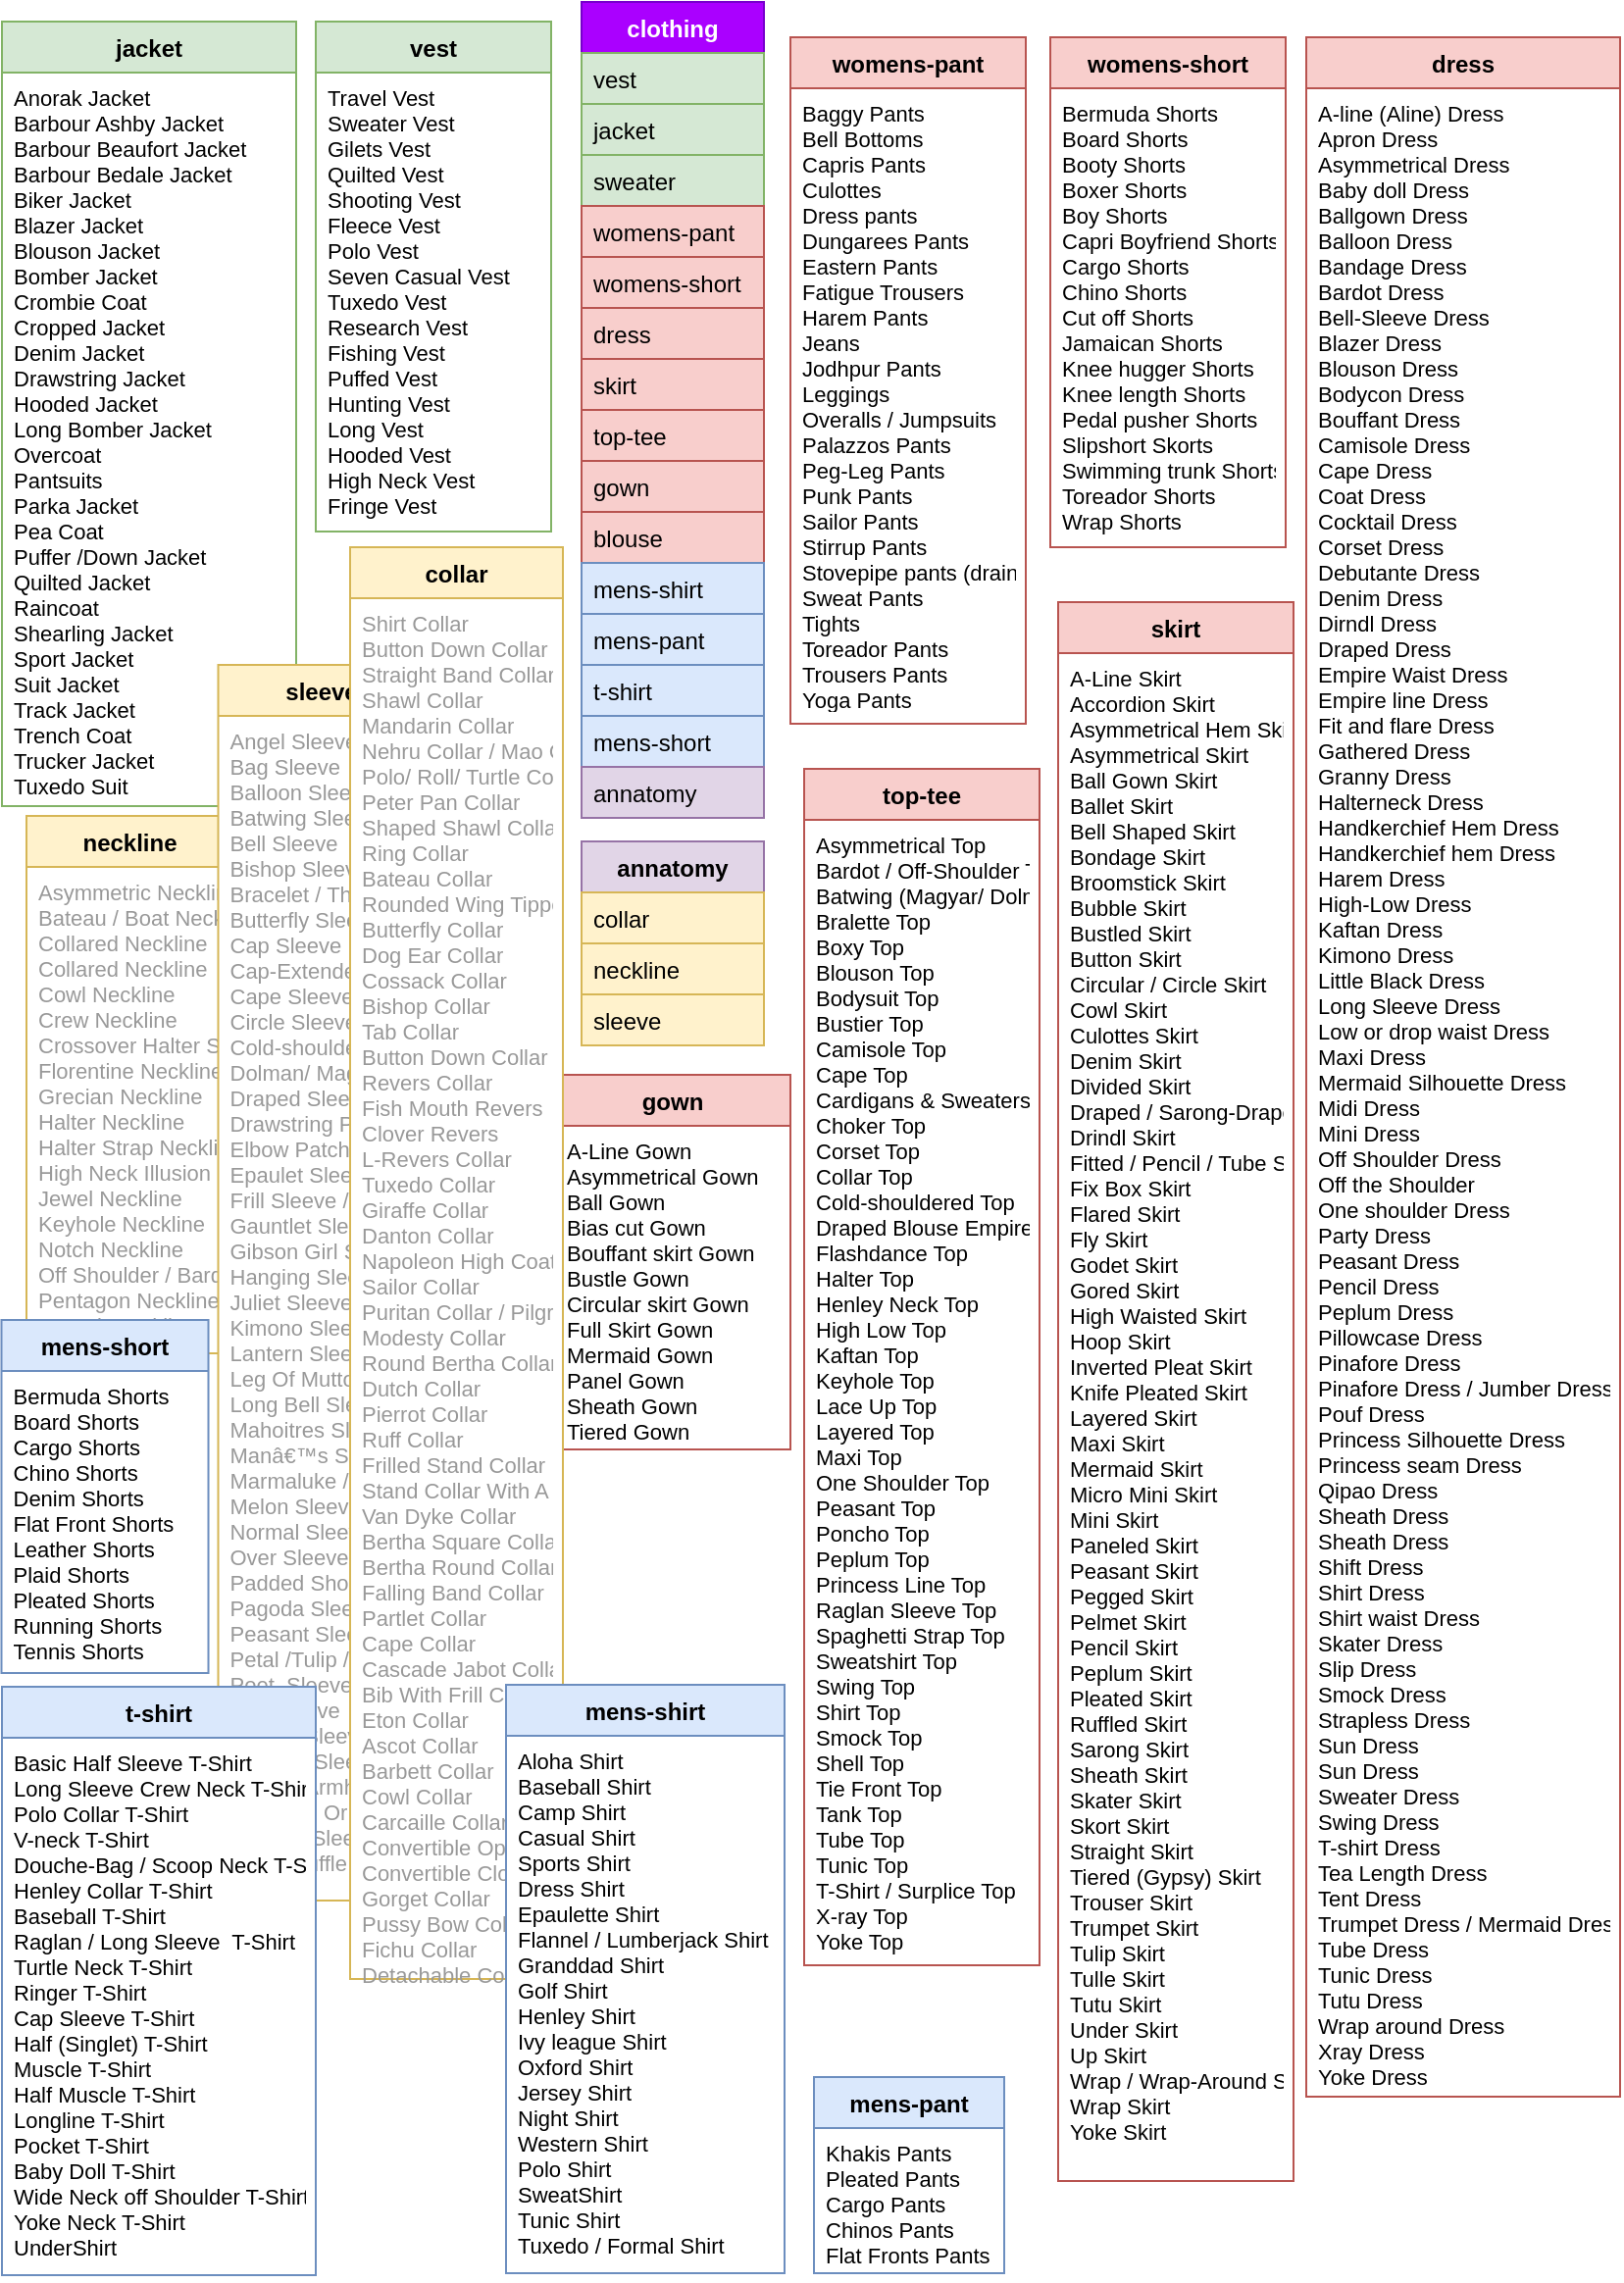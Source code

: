 <mxfile version="13.0.3" type="device"><diagram id="LFHs0TMcaCjF2szIKzrM" name="Page-1"><mxGraphModel dx="1086" dy="1975" grid="1" gridSize="10" guides="1" tooltips="1" connect="1" arrows="1" fold="1" page="1" pageScale="1" pageWidth="827" pageHeight="1169" math="0" shadow="0"><root><mxCell id="0"/><mxCell id="1" parent="0"/><mxCell id="E39O4zLSXras-P-nIpfG-22" value="neckline" style="swimlane;fontStyle=1;align=center;verticalAlign=top;childLayout=stackLayout;horizontal=1;startSize=26;horizontalStack=0;resizeParent=1;resizeLast=0;collapsible=1;marginBottom=0;rounded=0;shadow=0;strokeWidth=1;swimlaneFillColor=#ffffff;fillColor=#fff2cc;strokeColor=#d6b656;" parent="1" vertex="1"><mxGeometry x="12.5" y="-753" width="105.5" height="274" as="geometry"><mxRectangle x="240" y="268" width="160" height="26" as="alternateBounds"/></mxGeometry></mxCell><mxCell id="E39O4zLSXras-P-nIpfG-23" value="Asymmetric Neckline&#10;Bateau / Boat Neck Neckline&#10;Collared Neckline&#10;Collared Neckline&#10;Cowl Neckline&#10;Crew Neckline&#10;Crossover Halter Style Neckline&#10;Florentine Neckline&#10;Grecian Neckline&#10;Halter Neckline&#10;Halter Strap Neckline&#10;High Neck Illusion Neckline&#10;Jewel Neckline&#10;Keyhole Neckline&#10;Notch Neckline&#10;Off Shoulder / Bardot Neckline&#10;Pentagon Neckline&#10;Portrait Neckline&#10;Queen Anne Neckline&#10;Sabrina Neckline&#10;Scoop Neckline&#10;Semi Sweetheart Neckline&#10;Spaghetti Strap Neckline&#10;Square Neckline&#10;Straight Neckline&#10;Strapless Neckline&#10;Sweetheart Neckline&#10;V Neck Wedding Band Neckline" style="text;align=left;verticalAlign=top;spacingLeft=4;spacingRight=4;overflow=hidden;rotatable=0;points=[[0,0.5],[1,0.5]];portConstraint=eastwest;fontSize=11;fontColor=#999999;" parent="E39O4zLSXras-P-nIpfG-22" vertex="1"><mxGeometry y="26" width="105.5" height="234" as="geometry"/></mxCell><mxCell id="IafdLqkfLCLfOA5mvyWK-1" value="jacket" style="swimlane;fontStyle=1;align=center;verticalAlign=top;childLayout=stackLayout;horizontal=1;startSize=26;horizontalStack=0;resizeParent=1;resizeLast=0;collapsible=1;marginBottom=0;rounded=0;shadow=0;strokeWidth=1;swimlaneFillColor=none;fillColor=#d5e8d4;strokeColor=#82b366;" parent="1" vertex="1"><mxGeometry y="-1158" width="150" height="400" as="geometry"><mxRectangle x="240" y="268" width="160" height="26" as="alternateBounds"/></mxGeometry></mxCell><mxCell id="IafdLqkfLCLfOA5mvyWK-2" value="Anorak Jacket&#10;Barbour Ashby Jacket&#10;Barbour Beaufort Jacket&#10;Barbour Bedale Jacket&#10;Biker Jacket&#10;Blazer Jacket&#10;Blouson Jacket&#10;Bomber Jacket&#10;Crombie Coat&#10;Cropped Jacket&#10;Denim Jacket&#10;Drawstring Jacket&#10;Hooded Jacket&#10;Long Bomber Jacket&#10;Overcoat&#10;Pantsuits&#10;Parka Jacket&#10;Pea Coat&#10;Puffer /Down Jacket&#10;Quilted Jacket&#10;Raincoat&#10;Shearling Jacket&#10;Sport Jacket&#10;Suit Jacket&#10;Track Jacket&#10;Trench Coat&#10;Trucker Jacket&#10;Tuxedo Suit" style="text;align=left;verticalAlign=top;spacingLeft=4;spacingRight=4;overflow=hidden;rotatable=0;points=[[0,0.5],[1,0.5]];portConstraint=eastwest;fontSize=11;" parent="IafdLqkfLCLfOA5mvyWK-1" vertex="1"><mxGeometry y="26" width="150" height="374" as="geometry"/></mxCell><mxCell id="E39O4zLSXras-P-nIpfG-12" value="sleeve" style="swimlane;fontStyle=1;align=center;verticalAlign=top;childLayout=stackLayout;horizontal=1;startSize=26;horizontalStack=0;resizeParent=1;resizeLast=0;collapsible=1;marginBottom=0;rounded=0;shadow=0;strokeWidth=1;swimlaneFillColor=#ffffff;fillColor=#fff2cc;strokeColor=#d6b656;" parent="1" vertex="1"><mxGeometry x="110.25" y="-830" width="105.5" height="630" as="geometry"><mxRectangle x="240" y="268" width="160" height="26" as="alternateBounds"/></mxGeometry></mxCell><mxCell id="E39O4zLSXras-P-nIpfG-13" value="Angel Sleeve / Dalmation Sleeve&#10;Bag Sleeve&#10;Balloon Sleeve&#10;Batwing Sleeve&#10;Bell Sleeve&#10;Bishop Sleeve&#10;Bracelet / Three-Fourth  Sleeve&#10;Butterfly Sleeve&#10;Cap Sleeve&#10;Cap-Extended Sleeve&#10;Cape Sleeve&#10;Circle Sleeve / Flutter Sleeve&#10;Cold-shouldered Sleeve&#10;Dolman/ Magyar Sleeve&#10;Draped Sleeve&#10;Drawstring Puff Sleeve&#10;Elbow Patched Sleeve&#10;Epaulet Sleeve&#10;Frill Sleeve / Flute Sleeve&#10;Gauntlet Sleeve (Pointed)&#10;Gibson Girl Sleeve&#10;Hanging Sleeve&#10;Juliet Sleeve&#10;Kimono Sleeve&#10;Lantern Sleeve&#10;Leg Of Mutton Sleeve&#10;Long Bell Sleeve&#10;Mahoitres Sleeve&#10;Manâ€™s Shirt Sleeve With Cuff&#10;Marmaluke / Virago Sleeve&#10;Melon Sleeve&#10;Normal Sleeve&#10;Over Sleeve&#10;Padded Shouldered Sleeve&#10;Pagoda Sleeve&#10;Peasant Sleeve&#10;Petal /Tulip / Lapped Sleeve&#10;Poet  Sleeve&#10;Puff Sleeve&#10;Raglan Sleeve&#10;Slashed Sleeve&#10;Square Armhole Sleeve&#10;Strapped Or Banded Sleeve&#10;Tailored Sleeve&#10;Wing  Ruffle Sleeve" style="text;align=left;verticalAlign=top;spacingLeft=4;spacingRight=4;overflow=hidden;rotatable=0;points=[[0,0.5],[1,0.5]];portConstraint=eastwest;fontSize=11;fontColor=#999999;" parent="E39O4zLSXras-P-nIpfG-12" vertex="1"><mxGeometry y="26" width="105.5" height="604" as="geometry"/></mxCell><mxCell id="E39O4zLSXras-P-nIpfG-2" value="womens-short" style="swimlane;fontStyle=1;align=center;verticalAlign=top;childLayout=stackLayout;horizontal=1;startSize=26;horizontalStack=0;resizeParent=1;resizeLast=0;collapsible=1;marginBottom=0;rounded=0;shadow=0;strokeWidth=1;swimlaneFillColor=#ffffff;fillColor=#f8cecc;strokeColor=#b85450;" parent="1" vertex="1"><mxGeometry x="534.5" y="-1150" width="120" height="260" as="geometry"><mxRectangle x="240" y="268" width="160" height="26" as="alternateBounds"/></mxGeometry></mxCell><mxCell id="E39O4zLSXras-P-nIpfG-3" value="Bermuda Shorts&#10;Board Shorts&#10;Booty Shorts&#10;Boxer Shorts&#10;Boy Shorts&#10;Capri Boyfriend Shorts&#10;Cargo Shorts&#10;Chino Shorts&#10;Cut off Shorts&#10;Jamaican Shorts&#10;Knee hugger Shorts&#10;Knee length Shorts&#10;Pedal pusher Shorts&#10;Slipshort Skorts&#10;Swimming trunk Shorts&#10;Toreador Shorts&#10;Wrap Shorts" style="text;align=left;verticalAlign=top;spacingLeft=4;spacingRight=4;overflow=hidden;rotatable=0;points=[[0,0.5],[1,0.5]];portConstraint=eastwest;fontSize=11;" parent="E39O4zLSXras-P-nIpfG-2" vertex="1"><mxGeometry y="26" width="120" height="224" as="geometry"/></mxCell><mxCell id="IafdLqkfLCLfOA5mvyWK-19" value="gown" style="swimlane;fontStyle=1;align=center;verticalAlign=top;childLayout=stackLayout;horizontal=1;startSize=26;horizontalStack=0;resizeParent=1;resizeLast=0;collapsible=1;marginBottom=0;rounded=0;shadow=0;strokeWidth=1;swimlaneFillColor=#ffffff;fillColor=#f8cecc;strokeColor=#b85450;" parent="1" vertex="1"><mxGeometry x="282" y="-621" width="120" height="191" as="geometry"><mxRectangle x="240" y="268" width="160" height="26" as="alternateBounds"/></mxGeometry></mxCell><mxCell id="IafdLqkfLCLfOA5mvyWK-20" value="A-Line Gown&#10;Asymmetrical Gown&#10;Ball Gown&#10;Bias cut Gown&#10;Bouffant skirt Gown&#10;Bustle Gown&#10;Circular skirt Gown&#10;Full Skirt Gown&#10;Mermaid Gown&#10;Panel Gown&#10;Sheath Gown&#10;Tiered Gown" style="text;align=left;verticalAlign=top;spacingLeft=4;spacingRight=4;overflow=hidden;rotatable=0;points=[[0,0.5],[1,0.5]];portConstraint=eastwest;fontSize=11;" parent="IafdLqkfLCLfOA5mvyWK-19" vertex="1"><mxGeometry y="26" width="120" height="164" as="geometry"/></mxCell><mxCell id="IafdLqkfLCLfOA5mvyWK-3" value="vest" style="swimlane;fontStyle=1;align=center;verticalAlign=top;childLayout=stackLayout;horizontal=1;startSize=26;horizontalStack=0;resizeParent=1;resizeLast=0;collapsible=1;marginBottom=0;rounded=0;shadow=0;strokeWidth=1;swimlaneFillColor=#ffffff;fillColor=#d5e8d4;strokeColor=#82b366;" parent="1" vertex="1"><mxGeometry x="160" y="-1158" width="120" height="260" as="geometry"><mxRectangle x="240" y="268" width="160" height="26" as="alternateBounds"/></mxGeometry></mxCell><mxCell id="IafdLqkfLCLfOA5mvyWK-4" value="Travel Vest&#10;Sweater Vest&#10;Gilets Vest&#10;Quilted Vest&#10;Shooting Vest&#10;Fleece Vest&#10;Polo Vest&#10;Seven Casual Vest&#10;Tuxedo Vest&#10;Research Vest&#10;Fishing Vest&#10;Puffed Vest&#10;Hunting Vest&#10;Long Vest&#10;Hooded Vest&#10;High Neck Vest&#10;Fringe Vest" style="text;align=left;verticalAlign=top;spacingLeft=4;spacingRight=4;overflow=hidden;rotatable=0;points=[[0,0.5],[1,0.5]];portConstraint=eastwest;fontSize=11;" parent="IafdLqkfLCLfOA5mvyWK-3" vertex="1"><mxGeometry y="26" width="120" height="234" as="geometry"/></mxCell><mxCell id="IafdLqkfLCLfOA5mvyWK-10" value="dress" style="swimlane;fontStyle=1;align=center;verticalAlign=top;childLayout=stackLayout;horizontal=1;startSize=26;horizontalStack=0;resizeParent=1;resizeLast=0;collapsible=1;marginBottom=0;rounded=0;shadow=0;strokeWidth=1;swimlaneFillColor=#ffffff;fillColor=#f8cecc;strokeColor=#b85450;" parent="1" vertex="1"><mxGeometry x="665" y="-1150" width="160" height="1050" as="geometry"><mxRectangle x="240" y="268" width="160" height="26" as="alternateBounds"/></mxGeometry></mxCell><mxCell id="IafdLqkfLCLfOA5mvyWK-11" value="A-line (Aline) Dress&#10;Apron Dress&#10;Asymmetrical Dress&#10;Baby doll Dress&#10;Ballgown Dress&#10;Balloon Dress&#10;Bandage Dress&#10;Bardot Dress&#10;Bell-Sleeve Dress&#10;Blazer Dress&#10;Blouson Dress&#10;Bodycon Dress&#10;Bouffant Dress&#10;Camisole Dress&#10;Cape Dress&#10;Coat Dress&#10;Cocktail Dress&#10;Corset Dress&#10;Debutante Dress&#10;Denim Dress&#10;Dirndl Dress&#10;Draped Dress&#10;Empire Waist Dress&#10;Empire line Dress&#10;Fit and flare Dress&#10;Gathered Dress&#10;Granny Dress&#10;Halterneck Dress&#10;Handkerchief Hem Dress&#10;Handkerchief hem Dress&#10;Harem Dress&#10;High-Low Dress&#10;Kaftan Dress&#10;Kimono Dress&#10;Little Black Dress&#10;Long Sleeve Dress&#10;Low or drop waist Dress&#10;Maxi Dress&#10;Mermaid Silhouette Dress&#10;Midi Dress&#10;Mini Dress&#10;Off Shoulder Dress&#10;Off the Shoulder&#10;One shoulder Dress&#10;Party Dress&#10;Peasant Dress&#10;Pencil Dress&#10;Peplum Dress&#10;Pillowcase Dress&#10;Pinafore Dress&#10;Pinafore Dress / Jumber Dress&#10;Pouf Dress&#10;Princess Silhouette Dress&#10;Princess seam Dress&#10;Qipao Dress&#10;Sheath Dress&#10;Sheath Dress&#10;Shift Dress&#10;Shirt Dress&#10;Shirt waist Dress&#10;Skater Dress&#10;Slip Dress&#10;Smock Dress&#10;Strapless Dress&#10;Sun Dress&#10;Sun Dress&#10;Sweater Dress&#10;Swing Dress&#10;T-shirt Dress&#10;Tea Length Dress&#10;Tent Dress&#10;Trumpet Dress / Mermaid Dress&#10;Tube Dress&#10;Tunic Dress&#10;Tutu Dress&#10;Wrap around Dress&#10;Xray Dress&#10;Yoke Dress" style="text;align=left;verticalAlign=top;spacingLeft=4;spacingRight=4;overflow=hidden;rotatable=0;points=[[0,0.5],[1,0.5]];portConstraint=eastwest;fontSize=11;" parent="IafdLqkfLCLfOA5mvyWK-10" vertex="1"><mxGeometry y="26" width="160" height="1024" as="geometry"/></mxCell><mxCell id="IafdLqkfLCLfOA5mvyWK-6" value="skirt" style="swimlane;fontStyle=1;align=center;verticalAlign=top;childLayout=stackLayout;horizontal=1;startSize=26;horizontalStack=0;resizeParent=1;resizeLast=0;collapsible=1;marginBottom=0;rounded=0;shadow=0;strokeWidth=1;swimlaneFillColor=#ffffff;fillColor=#f8cecc;strokeColor=#b85450;" parent="1" vertex="1"><mxGeometry x="538.5" y="-862" width="120" height="805" as="geometry"><mxRectangle x="240" y="268" width="160" height="26" as="alternateBounds"/></mxGeometry></mxCell><mxCell id="IafdLqkfLCLfOA5mvyWK-7" value="A-Line Skirt&#10;Accordion Skirt&#10;Asymmetrical Hem Skirt&#10;Asymmetrical Skirt&#10;Ball Gown Skirt&#10;Ballet Skirt&#10;Bell Shaped Skirt&#10;Bondage Skirt&#10;Broomstick Skirt&#10;Bubble Skirt&#10;Bustled Skirt&#10;Button Skirt&#10;Circular / Circle Skirt&#10;Cowl Skirt&#10;Culottes Skirt&#10;Denim Skirt&#10;Divided Skirt&#10;Draped / Sarong-Draped Skirt&#10;Drindl Skirt&#10;Fitted / Pencil / Tube Skirt&#10;Fix Box Skirt&#10;Flared Skirt&#10;Fly Skirt&#10;Godet Skirt&#10;Gored Skirt&#10;High Waisted Skirt&#10;Hoop Skirt&#10;Inverted Pleat Skirt&#10;Knife Pleated Skirt&#10;Layered Skirt&#10;Maxi Skirt&#10;Mermaid Skirt&#10;Micro Mini Skirt&#10;Mini Skirt&#10;Paneled Skirt&#10;Peasant Skirt&#10;Pegged Skirt&#10;Pelmet Skirt&#10;Pencil Skirt&#10;Peplum Skirt&#10;Pleated Skirt&#10;Ruffled Skirt&#10;Sarong Skirt&#10;Sheath Skirt&#10;Skater Skirt&#10;Skort Skirt&#10;Straight Skirt&#10;Tiered (Gypsy) Skirt&#10;Trouser Skirt&#10;Trumpet Skirt&#10;Tulip Skirt&#10;Tulle Skirt&#10;Tutu Skirt&#10;Under Skirt&#10;Up Skirt&#10;Wrap / Wrap-Around Skirt&#10;Wrap Skirt&#10;Yoke Skirt" style="text;align=left;verticalAlign=top;spacingLeft=4;spacingRight=4;overflow=hidden;rotatable=0;points=[[0,0.5],[1,0.5]];portConstraint=eastwest;fontSize=11;" parent="IafdLqkfLCLfOA5mvyWK-6" vertex="1"><mxGeometry y="26" width="120" height="764" as="geometry"/></mxCell><mxCell id="E39O4zLSXras-P-nIpfG-10" value="collar" style="swimlane;fontStyle=1;align=center;verticalAlign=top;childLayout=stackLayout;horizontal=1;startSize=26;horizontalStack=0;resizeParent=1;resizeLast=0;collapsible=1;marginBottom=0;rounded=0;shadow=0;strokeWidth=1;swimlaneFillColor=#ffffff;fillColor=#fff2cc;strokeColor=#d6b656;" parent="1" vertex="1"><mxGeometry x="177.5" y="-890" width="108.5" height="730" as="geometry"><mxRectangle x="240" y="268" width="160" height="26" as="alternateBounds"/></mxGeometry></mxCell><mxCell id="E39O4zLSXras-P-nIpfG-11" value="Shirt Collar&#10;Button Down Collar&#10;Straight Band Collar&#10;Shawl Collar&#10;Mandarin Collar&#10;Nehru Collar / Mao Collar / Cadet Collar&#10;Polo/ Roll/ Turtle Collar&#10;Peter Pan Collar&#10;Shaped Shawl Collar&#10;Ring Collar&#10;Bateau Collar&#10;Rounded Wing Tipped Collar&#10;Butterfly Collar&#10;Dog Ear Collar&#10;Cossack Collar&#10;Bishop Collar&#10;Tab Collar&#10;Button Down Collar&#10;Revers Collar&#10;Fish Mouth Revers&#10;Clover Revers&#10;L-Revers Collar&#10;Tuxedo Collar&#10;Giraffe Collar&#10;Danton Collar&#10;Napoleon High Coat Collar&#10;Sailor Collar&#10;Puritan Collar / Pilgrim Collar&#10;Modesty Collar&#10;Round Bertha Collar&#10;Dutch Collar&#10;Pierrot Collar&#10;Ruff Collar&#10;Frilled Stand Collar&#10;Stand Collar With A Knot&#10;Van Dyke Collar&#10;Bertha Square Collar&#10;Bertha Round Collar&#10;Falling Band Collar&#10;Partlet Collar&#10;Cape Collar&#10;Cascade Jabot Collar&#10;Bib With Frill Collar&#10;Eton Collar&#10;Ascot Collar&#10;Barbett Collar&#10;Cowl Collar&#10;Carcaille Collar&#10;Convertible Open Collar&#10;Convertible Closed Collar&#10;Gorget Collar&#10;Pussy Bow Collar&#10;Fichu Collar&#10;Detachable Collars&#10;Turtleneck Collar&#10;Rolled Collar&#10;Flat Collar&#10;Ornamented Collar&#10;Tie / Bow Collar&#10;Embroidered Collar&#10;Side Collar&#10;Embellished Collar&#10;Flower Petal Collar&#10;Double Collar&#10;Italian Collar&#10;Boat Collar&#10;Portrait Collar&#10;Johnny Collar&#10;Half Collar&#10;Flape Collar&#10;Lace Collar&#10;Chinese V-Neck Collar&#10;Graphic Collar&#10;Notch Collar&#10;Notch Shawl Collar&#10;Flip Collar" style="text;align=left;verticalAlign=top;spacingLeft=4;spacingRight=4;overflow=hidden;rotatable=0;points=[[0,0.5],[1,0.5]];portConstraint=eastwest;fontSize=11;fontColor=#999999;" parent="E39O4zLSXras-P-nIpfG-10" vertex="1"><mxGeometry y="26" width="108.5" height="704" as="geometry"/></mxCell><mxCell id="IafdLqkfLCLfOA5mvyWK-17" value="mens-shirt" style="swimlane;fontStyle=1;align=center;verticalAlign=top;childLayout=stackLayout;horizontal=1;startSize=26;horizontalStack=0;resizeParent=1;resizeLast=0;collapsible=1;marginBottom=0;rounded=0;shadow=0;strokeWidth=1;swimlaneFillColor=#ffffff;fillColor=#dae8fc;strokeColor=#6c8ebf;" parent="1" vertex="1"><mxGeometry x="257" y="-310" width="142" height="300" as="geometry"><mxRectangle x="240" y="268" width="160" height="26" as="alternateBounds"/></mxGeometry></mxCell><mxCell id="IafdLqkfLCLfOA5mvyWK-18" value="Aloha Shirt&#10;Baseball Shirt&#10;Camp Shirt&#10;Casual Shirt&#10;Sports Shirt&#10;Dress Shirt&#10;Epaulette Shirt&#10;Flannel / Lumberjack Shirt&#10;Granddad Shirt&#10;Golf Shirt&#10;Henley Shirt&#10;Ivy league Shirt&#10;Oxford Shirt&#10;Jersey Shirt&#10;Night Shirt&#10;Western Shirt&#10;Polo Shirt&#10;SweatShirt&#10;Tunic Shirt&#10;Tuxedo / Formal Shirt" style="text;align=left;verticalAlign=top;spacingLeft=4;spacingRight=4;overflow=hidden;rotatable=0;points=[[0,0.5],[1,0.5]];portConstraint=eastwest;fontSize=11;" parent="IafdLqkfLCLfOA5mvyWK-17" vertex="1"><mxGeometry y="26" width="142" height="274" as="geometry"/></mxCell><mxCell id="IafdLqkfLCLfOA5mvyWK-23" value="t-shirt" style="swimlane;fontStyle=1;align=center;verticalAlign=top;childLayout=stackLayout;horizontal=1;startSize=26;horizontalStack=0;resizeParent=1;resizeLast=0;collapsible=1;marginBottom=0;rounded=0;shadow=0;strokeWidth=1;swimlaneFillColor=#ffffff;fillColor=#dae8fc;strokeColor=#6c8ebf;" parent="1" vertex="1"><mxGeometry y="-309" width="160" height="300" as="geometry"><mxRectangle x="240" y="268" width="160" height="26" as="alternateBounds"/></mxGeometry></mxCell><mxCell id="IafdLqkfLCLfOA5mvyWK-24" value="Basic Half Sleeve T-Shirt&#10;Long Sleeve Crew Neck T-Shirt&#10;Polo Collar T-Shirt&#10;V-neck T-Shirt&#10;Douche-Bag / Scoop Neck T-Shirt&#10;Henley Collar T-Shirt&#10;Baseball T-Shirt&#10;Raglan / Long Sleeve  T-Shirt&#10;Turtle Neck T-Shirt&#10;Ringer T-Shirt&#10;Cap Sleeve T-Shirt&#10;Half (Singlet) T-Shirt&#10;Muscle T-Shirt&#10;Half Muscle T-Shirt&#10;Longline T-Shirt&#10;Pocket T-Shirt&#10;Baby Doll T-Shirt&#10;Wide Neck off Shoulder T-Shirt&#10;Yoke Neck T-Shirt&#10;UnderShirt" style="text;align=left;verticalAlign=top;spacingLeft=4;spacingRight=4;overflow=hidden;rotatable=0;points=[[0,0.5],[1,0.5]];portConstraint=eastwest;fontSize=11;" parent="IafdLqkfLCLfOA5mvyWK-23" vertex="1"><mxGeometry y="26" width="160" height="274" as="geometry"/></mxCell><mxCell id="E39O4zLSXras-P-nIpfG-4" value="mens-short" style="swimlane;fontStyle=1;align=center;verticalAlign=top;childLayout=stackLayout;horizontal=1;startSize=26;horizontalStack=0;resizeParent=1;resizeLast=0;collapsible=1;marginBottom=0;rounded=0;shadow=0;strokeWidth=1;swimlaneFillColor=#ffffff;fillColor=#dae8fc;strokeColor=#6c8ebf;" parent="1" vertex="1"><mxGeometry x="-0.25" y="-496" width="105.5" height="180" as="geometry"><mxRectangle x="240" y="268" width="160" height="26" as="alternateBounds"/></mxGeometry></mxCell><mxCell id="E39O4zLSXras-P-nIpfG-5" value="Bermuda Shorts&#10;Board Shorts&#10;Cargo Shorts&#10;Chino Shorts&#10;Denim Shorts&#10;Flat Front Shorts&#10;Leather Shorts&#10;Plaid Shorts&#10;Pleated Shorts&#10;Running Shorts&#10;Tennis Shorts" style="text;align=left;verticalAlign=top;spacingLeft=4;spacingRight=4;overflow=hidden;rotatable=0;points=[[0,0.5],[1,0.5]];portConstraint=eastwest;fontSize=11;" parent="E39O4zLSXras-P-nIpfG-4" vertex="1"><mxGeometry y="26" width="105.5" height="154" as="geometry"/></mxCell><mxCell id="SQ16NGfDLh1wtVHYjpdO-19" value="clothing" style="swimlane;fontStyle=1;align=center;verticalAlign=top;childLayout=stackLayout;horizontal=1;startSize=26;horizontalStack=0;resizeParent=1;resizeLast=0;collapsible=1;marginBottom=0;rounded=0;shadow=0;strokeWidth=1;fillColor=#aa00ff;strokeColor=#7700CC;fontColor=#ffffff;" parent="1" vertex="1"><mxGeometry x="295.5" y="-1168" width="93" height="416" as="geometry"><mxRectangle x="140" y="40" width="160" height="26" as="alternateBounds"/></mxGeometry></mxCell><mxCell id="SQ16NGfDLh1wtVHYjpdO-21" value="vest" style="text;align=left;verticalAlign=top;spacingLeft=4;spacingRight=4;overflow=hidden;rotatable=0;points=[[0,0.5],[1,0.5]];portConstraint=eastwest;rounded=0;shadow=0;html=0;fillColor=#d5e8d4;strokeColor=#82b366;" parent="SQ16NGfDLh1wtVHYjpdO-19" vertex="1"><mxGeometry y="26" width="93" height="26" as="geometry"/></mxCell><mxCell id="SQ16NGfDLh1wtVHYjpdO-20" value="jacket" style="text;align=left;verticalAlign=top;spacingLeft=4;spacingRight=4;overflow=hidden;rotatable=0;points=[[0,0.5],[1,0.5]];portConstraint=eastwest;fillColor=#d5e8d4;strokeColor=#82b366;" parent="SQ16NGfDLh1wtVHYjpdO-19" vertex="1"><mxGeometry y="52" width="93" height="26" as="geometry"/></mxCell><mxCell id="R0_9xKmgMweAjU63xu0w-2" value="sweater" style="text;align=left;verticalAlign=top;spacingLeft=4;spacingRight=4;overflow=hidden;rotatable=0;points=[[0,0.5],[1,0.5]];portConstraint=eastwest;fillColor=#d5e8d4;strokeColor=#82b366;" vertex="1" parent="SQ16NGfDLh1wtVHYjpdO-19"><mxGeometry y="78" width="93" height="26" as="geometry"/></mxCell><mxCell id="SQ16NGfDLh1wtVHYjpdO-26" value="womens-pant" style="text;align=left;verticalAlign=top;spacingLeft=4;spacingRight=4;overflow=hidden;rotatable=0;points=[[0,0.5],[1,0.5]];portConstraint=eastwest;fillColor=#f8cecc;strokeColor=#b85450;" parent="SQ16NGfDLh1wtVHYjpdO-19" vertex="1"><mxGeometry y="104" width="93" height="26" as="geometry"/></mxCell><mxCell id="IafdLqkfLCLfOA5mvyWK-32" value="womens-short" style="text;align=left;verticalAlign=top;spacingLeft=4;spacingRight=4;overflow=hidden;rotatable=0;points=[[0,0.5],[1,0.5]];portConstraint=eastwest;fillColor=#f8cecc;strokeColor=#b85450;" parent="SQ16NGfDLh1wtVHYjpdO-19" vertex="1"><mxGeometry y="130" width="93" height="26" as="geometry"/></mxCell><mxCell id="SQ16NGfDLh1wtVHYjpdO-27" value="dress" style="text;align=left;verticalAlign=top;spacingLeft=4;spacingRight=4;overflow=hidden;rotatable=0;points=[[0,0.5],[1,0.5]];portConstraint=eastwest;fillColor=#f8cecc;strokeColor=#b85450;" parent="SQ16NGfDLh1wtVHYjpdO-19" vertex="1"><mxGeometry y="156" width="93" height="26" as="geometry"/></mxCell><mxCell id="SQ16NGfDLh1wtVHYjpdO-22" value="skirt" style="text;align=left;verticalAlign=top;spacingLeft=4;spacingRight=4;overflow=hidden;rotatable=0;points=[[0,0.5],[1,0.5]];portConstraint=eastwest;rounded=0;shadow=0;html=0;fillColor=#f8cecc;strokeColor=#b85450;" parent="SQ16NGfDLh1wtVHYjpdO-19" vertex="1"><mxGeometry y="182" width="93" height="26" as="geometry"/></mxCell><mxCell id="SQ16NGfDLh1wtVHYjpdO-23" value="top-tee" style="text;align=left;verticalAlign=top;spacingLeft=4;spacingRight=4;overflow=hidden;rotatable=0;points=[[0,0.5],[1,0.5]];portConstraint=eastwest;fillColor=#f8cecc;strokeColor=#b85450;" parent="SQ16NGfDLh1wtVHYjpdO-19" vertex="1"><mxGeometry y="208" width="93" height="26" as="geometry"/></mxCell><mxCell id="SQ16NGfDLh1wtVHYjpdO-28" value="gown&#10;" style="text;align=left;verticalAlign=top;spacingLeft=4;spacingRight=4;overflow=hidden;rotatable=0;points=[[0,0.5],[1,0.5]];portConstraint=eastwest;rounded=0;shadow=0;html=0;fillColor=#f8cecc;strokeColor=#b85450;" parent="SQ16NGfDLh1wtVHYjpdO-19" vertex="1"><mxGeometry y="234" width="93" height="26" as="geometry"/></mxCell><mxCell id="IafdLqkfLCLfOA5mvyWK-33" value="blouse" style="text;align=left;verticalAlign=top;spacingLeft=4;spacingRight=4;overflow=hidden;rotatable=0;points=[[0,0.5],[1,0.5]];portConstraint=eastwest;fillColor=#f8cecc;strokeColor=#b85450;" parent="SQ16NGfDLh1wtVHYjpdO-19" vertex="1"><mxGeometry y="260" width="93" height="26" as="geometry"/></mxCell><mxCell id="SQ16NGfDLh1wtVHYjpdO-24" value="mens-shirt" style="text;align=left;verticalAlign=top;spacingLeft=4;spacingRight=4;overflow=hidden;rotatable=0;points=[[0,0.5],[1,0.5]];portConstraint=eastwest;fillColor=#dae8fc;strokeColor=#6c8ebf;" parent="SQ16NGfDLh1wtVHYjpdO-19" vertex="1"><mxGeometry y="286" width="93" height="26" as="geometry"/></mxCell><mxCell id="SQ16NGfDLh1wtVHYjpdO-25" value="mens-pant" style="text;align=left;verticalAlign=top;spacingLeft=4;spacingRight=4;overflow=hidden;rotatable=0;points=[[0,0.5],[1,0.5]];portConstraint=eastwest;fillColor=#dae8fc;strokeColor=#6c8ebf;" parent="SQ16NGfDLh1wtVHYjpdO-19" vertex="1"><mxGeometry y="312" width="93" height="26" as="geometry"/></mxCell><mxCell id="SQ16NGfDLh1wtVHYjpdO-30" value="t-shirt" style="text;align=left;verticalAlign=top;spacingLeft=4;spacingRight=4;overflow=hidden;rotatable=0;points=[[0,0.5],[1,0.5]];portConstraint=eastwest;fillColor=#dae8fc;strokeColor=#6c8ebf;" parent="SQ16NGfDLh1wtVHYjpdO-19" vertex="1"><mxGeometry y="338" width="93" height="26" as="geometry"/></mxCell><mxCell id="SQ16NGfDLh1wtVHYjpdO-31" value="mens-short" style="text;align=left;verticalAlign=top;spacingLeft=4;spacingRight=4;overflow=hidden;rotatable=0;points=[[0,0.5],[1,0.5]];portConstraint=eastwest;fillColor=#dae8fc;strokeColor=#6c8ebf;" parent="SQ16NGfDLh1wtVHYjpdO-19" vertex="1"><mxGeometry y="364" width="93" height="26" as="geometry"/></mxCell><mxCell id="R0_9xKmgMweAjU63xu0w-1" value="annatomy" style="text;align=left;verticalAlign=top;spacingLeft=4;spacingRight=4;overflow=hidden;rotatable=0;points=[[0,0.5],[1,0.5]];portConstraint=eastwest;fillColor=#e1d5e7;strokeColor=#9673a6;" vertex="1" parent="SQ16NGfDLh1wtVHYjpdO-19"><mxGeometry y="390" width="93" height="26" as="geometry"/></mxCell><mxCell id="IafdLqkfLCLfOA5mvyWK-15" value="womens-pant" style="swimlane;fontStyle=1;align=center;verticalAlign=top;childLayout=stackLayout;horizontal=1;startSize=26;horizontalStack=0;resizeParent=1;resizeLast=0;collapsible=1;marginBottom=0;rounded=0;shadow=0;strokeWidth=1;swimlaneFillColor=#ffffff;fillColor=#f8cecc;strokeColor=#b85450;" parent="1" vertex="1"><mxGeometry x="402" y="-1150" width="120" height="350" as="geometry"><mxRectangle x="240" y="268" width="160" height="26" as="alternateBounds"/></mxGeometry></mxCell><mxCell id="IafdLqkfLCLfOA5mvyWK-16" value="Baggy Pants&#10;Bell Bottoms&#10;Capris Pants&#10;Culottes&#10;Dress pants&#10;Dungarees Pants&#10;Eastern Pants&#10;Fatigue Trousers&#10;Harem Pants&#10;Jeans&#10;Jodhpur Pants&#10;Leggings&#10;Overalls / Jumpsuits&#10;Palazzos Pants&#10;Peg-Leg Pants&#10;Punk Pants&#10;Sailor Pants&#10;Stirrup Pants&#10;Stovepipe pants (drainpipe trousers)&#10;Sweat Pants&#10;Tights&#10;Toreador Pants&#10;Trousers Pants&#10;Yoga Pants" style="text;align=left;verticalAlign=top;spacingLeft=4;spacingRight=4;overflow=hidden;rotatable=0;points=[[0,0.5],[1,0.5]];portConstraint=eastwest;fontSize=11;" parent="IafdLqkfLCLfOA5mvyWK-15" vertex="1"><mxGeometry y="26" width="120" height="314" as="geometry"/></mxCell><mxCell id="IafdLqkfLCLfOA5mvyWK-34" value="annatomy" style="swimlane;fontStyle=1;align=center;verticalAlign=top;childLayout=stackLayout;horizontal=1;startSize=26;horizontalStack=0;resizeParent=1;resizeLast=0;collapsible=1;marginBottom=0;rounded=0;shadow=0;strokeWidth=1;fillColor=#e1d5e7;strokeColor=#9673a6;" parent="1" vertex="1"><mxGeometry x="295.5" y="-740" width="93" height="104" as="geometry"><mxRectangle x="140" y="40" width="160" height="26" as="alternateBounds"/></mxGeometry></mxCell><mxCell id="IafdLqkfLCLfOA5mvyWK-35" value="collar" style="text;align=left;verticalAlign=top;spacingLeft=4;spacingRight=4;overflow=hidden;rotatable=0;points=[[0,0.5],[1,0.5]];portConstraint=eastwest;fillColor=#fff2cc;strokeColor=#d6b656;" parent="IafdLqkfLCLfOA5mvyWK-34" vertex="1"><mxGeometry y="26" width="93" height="26" as="geometry"/></mxCell><mxCell id="IafdLqkfLCLfOA5mvyWK-36" value="neckline" style="text;align=left;verticalAlign=top;spacingLeft=4;spacingRight=4;overflow=hidden;rotatable=0;points=[[0,0.5],[1,0.5]];portConstraint=eastwest;rounded=0;shadow=0;html=0;fillColor=#fff2cc;strokeColor=#d6b656;" parent="IafdLqkfLCLfOA5mvyWK-34" vertex="1"><mxGeometry y="52" width="93" height="26" as="geometry"/></mxCell><mxCell id="IafdLqkfLCLfOA5mvyWK-37" value="sleeve" style="text;align=left;verticalAlign=top;spacingLeft=4;spacingRight=4;overflow=hidden;rotatable=0;points=[[0,0.5],[1,0.5]];portConstraint=eastwest;rounded=0;shadow=0;html=0;fillColor=#fff2cc;strokeColor=#d6b656;" parent="IafdLqkfLCLfOA5mvyWK-34" vertex="1"><mxGeometry y="78" width="93" height="26" as="geometry"/></mxCell><mxCell id="IafdLqkfLCLfOA5mvyWK-12" value="mens-pant" style="swimlane;fontStyle=1;align=center;verticalAlign=top;childLayout=stackLayout;horizontal=1;startSize=26;horizontalStack=0;resizeParent=1;resizeLast=0;collapsible=1;marginBottom=0;rounded=0;shadow=0;strokeWidth=1;swimlaneFillColor=#ffffff;fillColor=#dae8fc;strokeColor=#6c8ebf;" parent="1" vertex="1"><mxGeometry x="414" y="-110" width="97" height="100" as="geometry"><mxRectangle x="240" y="268" width="160" height="26" as="alternateBounds"/></mxGeometry></mxCell><mxCell id="IafdLqkfLCLfOA5mvyWK-13" value="Khakis Pants&#10;Pleated Pants&#10;Cargo Pants&#10;Chinos Pants&#10;Flat Fronts Pants" style="text;align=left;verticalAlign=top;spacingLeft=4;spacingRight=4;overflow=hidden;rotatable=0;points=[[0,0.5],[1,0.5]];portConstraint=eastwest;fontSize=11;" parent="IafdLqkfLCLfOA5mvyWK-12" vertex="1"><mxGeometry y="26" width="97" height="74" as="geometry"/></mxCell><mxCell id="IafdLqkfLCLfOA5mvyWK-8" value="top-tee" style="swimlane;fontStyle=1;align=center;verticalAlign=top;childLayout=stackLayout;horizontal=1;startSize=26;horizontalStack=0;resizeParent=1;resizeLast=0;collapsible=1;marginBottom=0;rounded=0;shadow=0;strokeWidth=1;swimlaneFillColor=#ffffff;fillColor=#f8cecc;strokeColor=#b85450;" parent="1" vertex="1"><mxGeometry x="409" y="-777" width="120" height="610" as="geometry"><mxRectangle x="240" y="268" width="160" height="26" as="alternateBounds"/></mxGeometry></mxCell><mxCell id="IafdLqkfLCLfOA5mvyWK-9" value="Asymmetrical Top&#10;Bardot / Off-Shoulder Top&#10;Batwing (Magyar/ Dolman) Top&#10;Bralette Top&#10;Boxy Top&#10;Blouson Top&#10;Bodysuit Top&#10;Bustier Top&#10;Camisole Top&#10;Cape Top&#10;Cardigans &amp; Sweaters Crop Top&#10;Choker Top&#10;Corset Top&#10;Collar Top&#10;Cold-shouldered Top&#10;Draped Blouse Empire Line Top&#10;Flashdance Top&#10;Halter Top&#10;Henley Neck Top&#10;High Low Top&#10;Kaftan Top&#10;Keyhole Top&#10;Lace Up Top&#10;Layered Top&#10;Maxi Top&#10;One Shoulder Top&#10;Peasant Top&#10;Poncho Top&#10;Peplum Top&#10;Princess Line Top&#10;Raglan Sleeve Top&#10;Spaghetti Strap Top&#10;Sweatshirt Top&#10;Swing Top&#10;Shirt Top&#10;Smock Top&#10;Shell Top&#10;Tie Front Top&#10;Tank Top&#10;Tube Top&#10;Tunic Top&#10;T-Shirt / Surplice Top&#10;X-ray Top&#10;Yoke Top" style="text;align=left;verticalAlign=top;spacingLeft=4;spacingRight=4;overflow=hidden;rotatable=0;points=[[0,0.5],[1,0.5]];portConstraint=eastwest;fontSize=11;" parent="IafdLqkfLCLfOA5mvyWK-8" vertex="1"><mxGeometry y="26" width="120" height="584" as="geometry"/></mxCell></root></mxGraphModel></diagram></mxfile>
